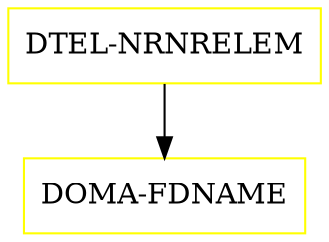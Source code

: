 digraph G {
  "DTEL-NRNRELEM" [shape=box,color=yellow];
  "DOMA-FDNAME" [shape=box,color=yellow,URL="./DOMA_FDNAME.html"];
  "DTEL-NRNRELEM" -> "DOMA-FDNAME";
}
